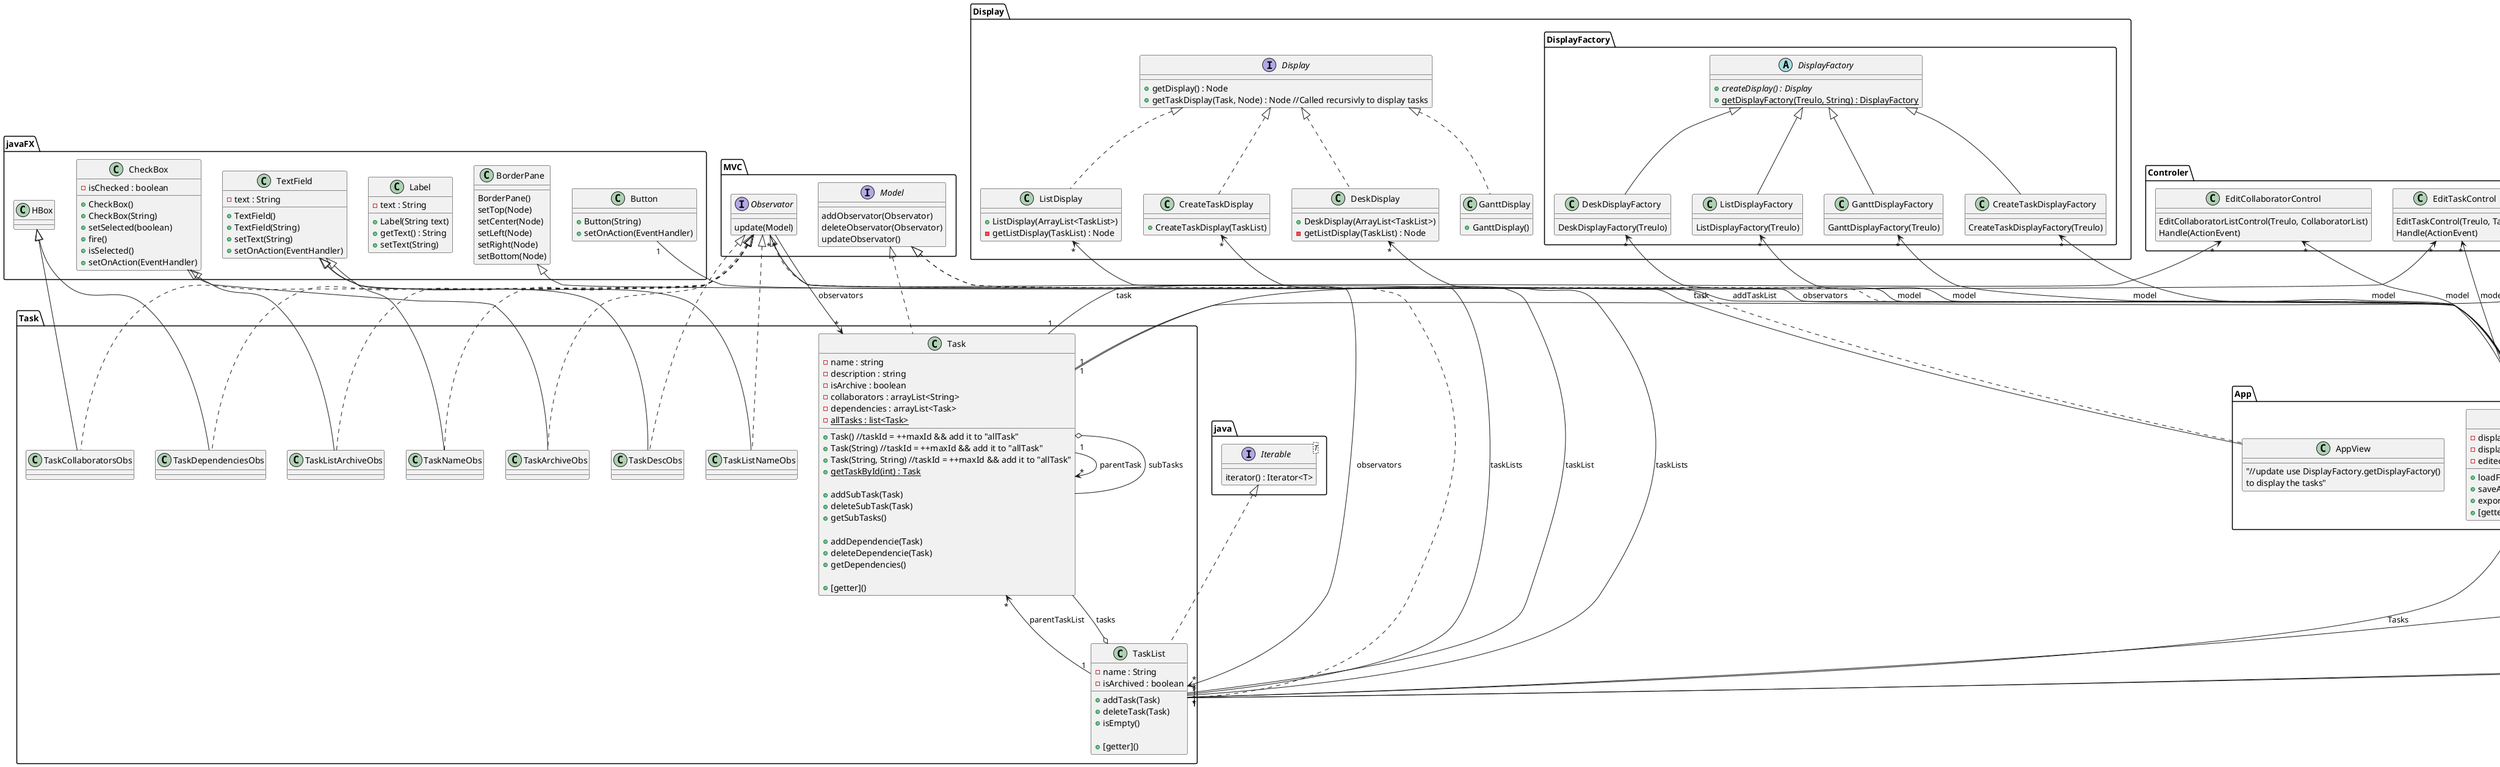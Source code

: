 @startuml

package javaFX {
  class TextField {
    -text : String
    +TextField()
    +TextField(String)
    +setText(String)
    +setOnAction(EventHandler)
  }

  class CheckBox {
    -isChecked : boolean

    +CheckBox()
    +CheckBox(String)
    +setSelected(boolean)
    +fire()
    +isSelected()
    +setOnAction(EventHandler)
  }

  class Label {
    -text : String
    +Label(String text)
    +getText() : String
    +setText(String)
  }

  class Button {
    +Button(String)
    +setOnAction(EventHandler)
  }

  class BorderPane {
    BorderPane()
    setTop(Node)
    setCenter(Node)
    setLeft(Node)
    setRight(Node)
    setBottom(Node)
  }
}

package java {
  interface Iterable<T> {
    iterator() : Iterator<T>
  }
}

package MVC {
  interface Model {
    addObservator(Observator)
    deleteObservator(Observator)
    updateObservator()
  }

  interface Observator {
    update(Model)
  }
}

package Task {

  class Task implements MVC.Model{
    -name : string
    -description : string
    -isArchive : boolean
    -collaborators : arrayList<String>
    -dependencies : arrayList<Task>
    -{static} allTasks : list<Task>
    +Task() //taskId = ++maxId && add it to "allTask"
    +Task(String) //taskId = ++maxId && add it to "allTask"
    +Task(String, String) //taskId = ++maxId && add it to "allTask"
    +{static}getTaskById(int) : Task

    +addSubTask(Task)
    +deleteSubTask(Task)
    +getSubTasks()

    +addDependencie(Task)
    +deleteDependencie(Task)
    +getDependencies()

    +[getter]()
  }

  class TaskList implements java.Iterable, MVC.Model {
    -name : String
    -isArchived : boolean
    +addTask(Task)
    +deleteTask(Task)
    +isEmpty()

    +[getter]()
  }

  class TaskNameObs extends javaFX.TextField implements MVC.Observator {

  }

  class TaskDescObs extends javaFX.TextField implements MVC.Observator {

  }

  class TaskArchiveObs extends javaFX.CheckBox implements MVC.Observator {

  }

  class TaskCollaboratorsObs extends javaFX.HBox implements MVC.Observator {

  }

  class TaskDependenciesObs extends javaFX.HBox implements MVC.Observator {

  }


  class TaskListNameObs extends javaFX.TextField implements MVC.Observator {

  }

  class TaskListArchiveObs extends javaFX.CheckBox implements MVC.Observator {

  }

  Task "*" <-up- "1" Task : parentTask
  Task "*" <-- "1" TaskList : parentTaskList
  Task o-- Task : subTasks
  Task "*" <-- "*" MVC.Observator : observators

  TaskList o-- Task : tasks
  TaskList "*" <-- "*" MVC.Observator : observators
}

package App {
  class Treulo implements MVC.Model{
    -displayArchive : boolean
    -displayMode : String
    -editedTaskList : TaskList
    +loadFile(String fileName)
    +saveAsFile(String fileName)
    +exportAsImage(String fileName)
    +[getter]()
  }

  Treulo "1" <-- "*" MVC.Observator : observators
  Treulo "1" <-- "*" Task.TaskList : Tasks
  Treulo "1" <-- "1" javaFX.Button : addTaskList

  class AppView extends javaFX.BorderPane implements MVC.Observator {
    "//update use DisplayFactory.getDisplayFactory()\nto display the tasks"
  }
}


package Display {
  interface Display {
    +getDisplay() : Node
    +getTaskDisplay(Task, Node) : Node //Called recursivly to display tasks
  }

  class DeskDisplay implements Display {
    +DeskDisplay(ArrayList<TaskList>)
    -getListDisplay(TaskList) : Node
  }
  DeskDisplay "*" <-- "*" Task.TaskList : taskLists

  class ListDisplay implements Display {
    +ListDisplay(ArrayList<TaskList>)
    -getListDisplay(TaskList) : Node
  }
  ListDisplay "*" <-- "*" Task.TaskList : taskLists

  class GanttDisplay implements Display {
      +GanttDisplay()
    }

  class CreateTaskDisplay implements Display {
      +CreateTaskDisplay(TaskList)
    }
  CreateTaskDisplay "*" <-- "1" Task.TaskList : taskList

  package DisplayFactory {
    abstract class DisplayFactory {
      +{abstract} createDisplay() : Display
      +{static} getDisplayFactory(Treulo, String) : DisplayFactory
    }

    class DeskDisplayFactory extends DisplayFactory{
      DeskDisplayFactory(Treulo)
    }
    DeskDisplayFactory "*" <-- "1" Treulo : model

    class ListDisplayFactory extends DisplayFactory{
      ListDisplayFactory(Treulo)
    }
    ListDisplayFactory "*" <-- "1" Treulo : model

    class GanttDisplayFactory extends DisplayFactory{
      GanttDisplayFactory(Treulo)
    }
    GanttDisplayFactory "*" <-- "1" Treulo : model

    class CreateTaskDisplayFactory extends DisplayFactory{
          CreateTaskDisplayFactory(Treulo)
        }
    CreateTaskDisplayFactory "*" <-- "1" Treulo : model
  }
}

package Controler {
  class EditTaskControl {
    EditTaskControl(Treulo, Task)
    Handle(ActionEvent)
  }
  EditTaskControl "*" <-- "1" Task.Task : task
  EditTaskControl "*" <-- "1" Treulo : model

  class AddTaskControl {
    AddTaskControl(Treulo, TaskList)
    Handle(ActionEvent)
  }
  AddTaskControl "*" <-- "1" Task.TaskList : taskList
  AddTaskControl "*" <-- "1" Treulo : model

  class DeleteTaskControl {
    DeleteTaskControl(Treulo, Task.TaskList)
    Handle(ActionEvent)
  }
  DeleteTaskControl "*" <-- "1" Task.TaskList : taskList
  DeleteTaskControl "*" <-- "1" Treulo : model

  class EditTaskListControl {
    EditTaskListControl(Treulo, TaskList)
    Handle(ActionEvent)
  }
  EditTaskListControl "*" <-- "1" Task.TaskList : taskList
  EditTaskListControl "*" <-- "1" Treulo : model

  class AddTaskListControl {
    AddTaskListControl(Treulo)
    Handle(ActionEvent)
  }
  AddTaskListControl "*" <-- "1" Treulo : model

  class DeleteTaskListControl {
    DeleteTaskListControl(Treulo)
    Handle(ActionEvent)
  }
  DeleteTaskListControl "*" <-- "1" Treulo : model

  class EditCollaboratorControl {
    EditCollaboratorListControl(Treulo, CollaboratorList)
    Handle(ActionEvent)
  }
  EditCollaboratorControl "*" <-- "1" Task.Task : task
  EditCollaboratorControl "*" <-- "1" Treulo : model

  class EditDependencieControl {
    EditDependencieList(Treulo, DependencieList)
    Handle(ActionEvent)
  }
  EditDependencieControl "*" <-- "1" Task.Task : dependencies
  EditDependencieControl "*" <-- "1" Treulo : model

  class OpenFileControl {
    OpenFileControl(Treulo)
    Handle(ActionEvent)
  }
  OpenFileControl "*" <-- "1" Treulo : model

  class SaveFileControl {
    SaveFileControl(Treulo)
    Handle(ActionEvent)
  }
  SaveFileControl "*" <-- "1" Treulo : model

  class ExportImageControl {
    ExportImageControl(Treulo)
    Handle(ActionEvent)
  }
  ExportImageControl "*" <-- "1" Treulo : model

  class TaskDragControl {
    TaskDragControl(Treulo)
    Handle(DragEvent )
  }
  note right of TaskDragControl
    I don't know how to implement that
  end note

  TaskDragControl "*" <-- "1" Treulo : model

  class ToggleArchiveControl {
    ToggleArchiveControl(Treulo)
    Handle(ActionEvent)
  }
  ToggleArchiveControl "*" <-- "1" Treulo : model

  class ChangeDisplayControl {
    ChangeDisplayControl(Treulo)
    Handle(ActionEvent)
  }
  ChangeDisplayControl "*" <-- "1" Treulo : model
}



@enduml